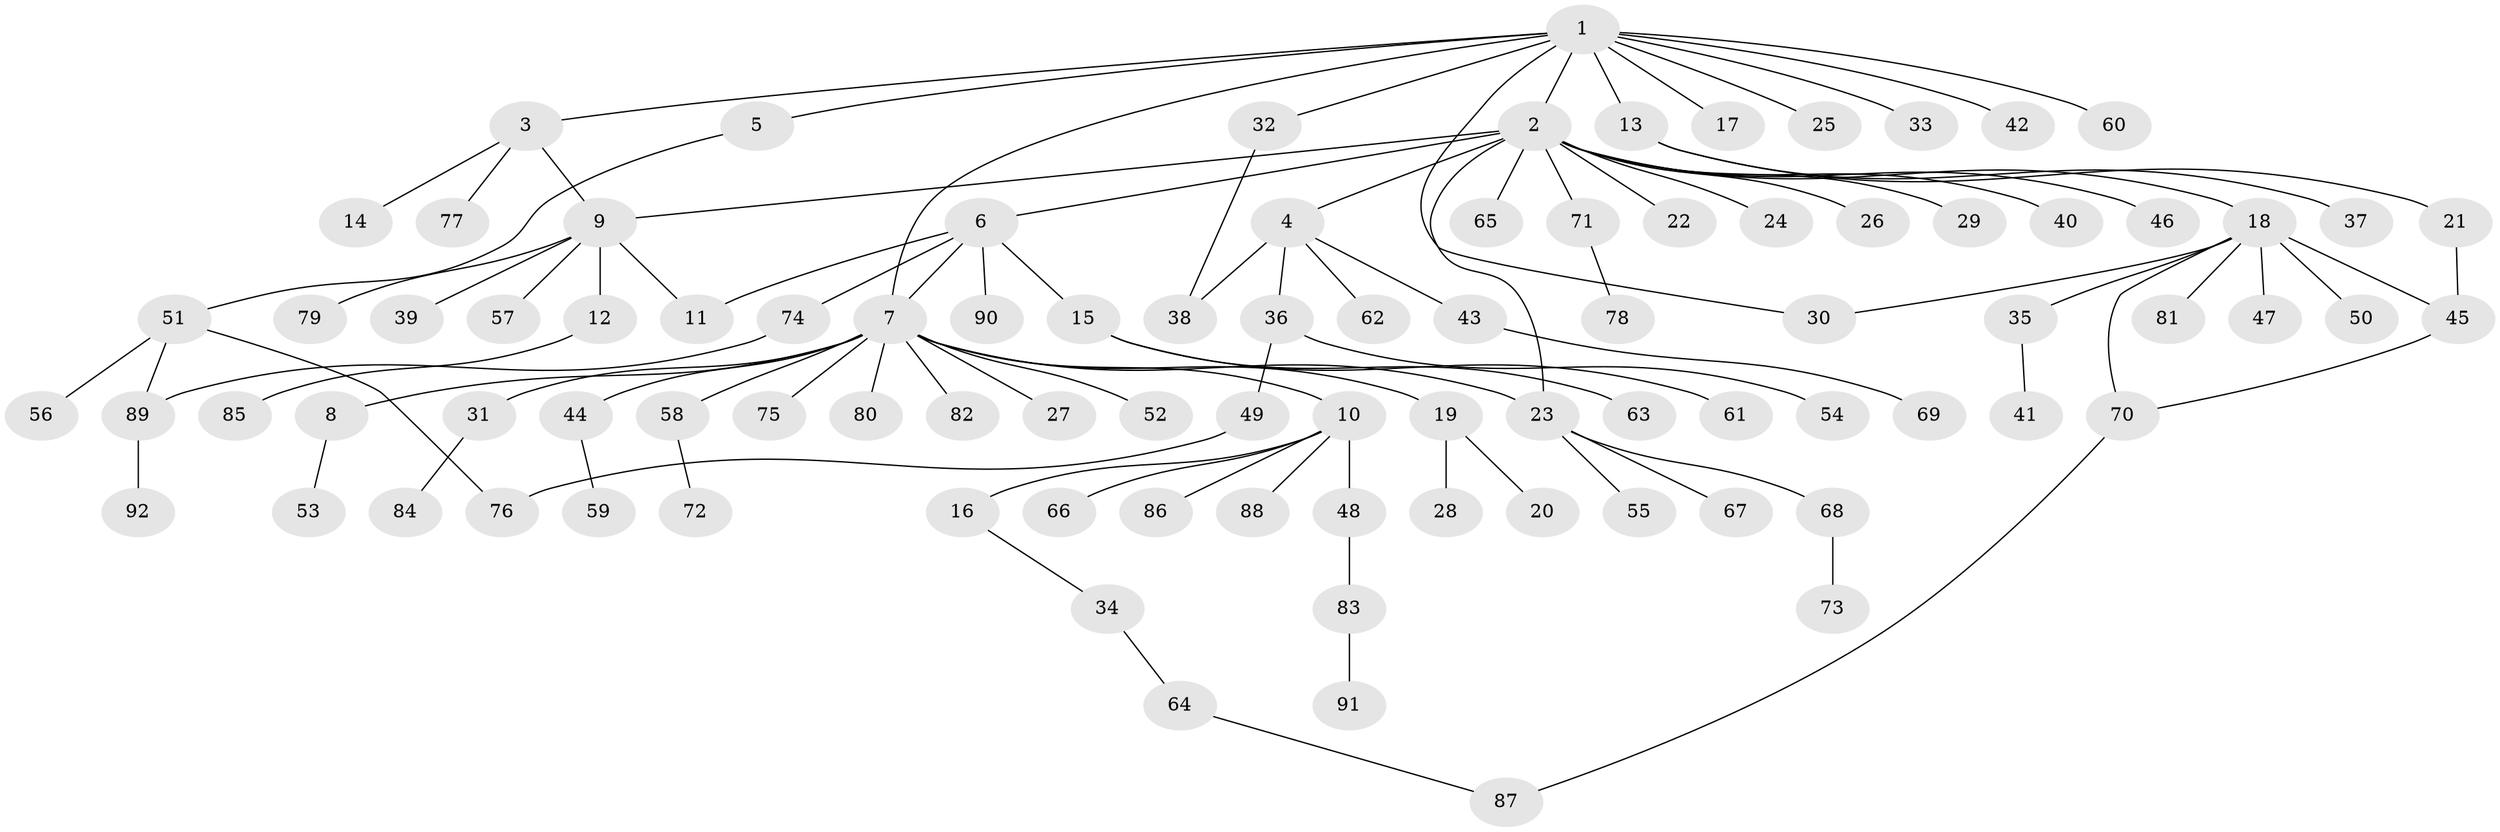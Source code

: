 // coarse degree distribution, {12: 0.014492753623188406, 19: 0.014492753623188406, 3: 0.057971014492753624, 6: 0.014492753623188406, 2: 0.21739130434782608, 5: 0.028985507246376812, 13: 0.014492753623188406, 1: 0.5942028985507246, 7: 0.014492753623188406, 4: 0.028985507246376812}
// Generated by graph-tools (version 1.1) at 2025/23/03/03/25 07:23:50]
// undirected, 92 vertices, 102 edges
graph export_dot {
graph [start="1"]
  node [color=gray90,style=filled];
  1;
  2;
  3;
  4;
  5;
  6;
  7;
  8;
  9;
  10;
  11;
  12;
  13;
  14;
  15;
  16;
  17;
  18;
  19;
  20;
  21;
  22;
  23;
  24;
  25;
  26;
  27;
  28;
  29;
  30;
  31;
  32;
  33;
  34;
  35;
  36;
  37;
  38;
  39;
  40;
  41;
  42;
  43;
  44;
  45;
  46;
  47;
  48;
  49;
  50;
  51;
  52;
  53;
  54;
  55;
  56;
  57;
  58;
  59;
  60;
  61;
  62;
  63;
  64;
  65;
  66;
  67;
  68;
  69;
  70;
  71;
  72;
  73;
  74;
  75;
  76;
  77;
  78;
  79;
  80;
  81;
  82;
  83;
  84;
  85;
  86;
  87;
  88;
  89;
  90;
  91;
  92;
  1 -- 2;
  1 -- 3;
  1 -- 5;
  1 -- 7;
  1 -- 13;
  1 -- 17;
  1 -- 25;
  1 -- 30;
  1 -- 32;
  1 -- 33;
  1 -- 42;
  1 -- 60;
  2 -- 4;
  2 -- 6;
  2 -- 9;
  2 -- 18;
  2 -- 22;
  2 -- 23;
  2 -- 24;
  2 -- 26;
  2 -- 29;
  2 -- 40;
  2 -- 46;
  2 -- 65;
  2 -- 71;
  3 -- 9;
  3 -- 14;
  3 -- 77;
  4 -- 36;
  4 -- 38;
  4 -- 43;
  4 -- 62;
  5 -- 51;
  6 -- 7;
  6 -- 11;
  6 -- 15;
  6 -- 74;
  6 -- 90;
  7 -- 8;
  7 -- 10;
  7 -- 19;
  7 -- 23;
  7 -- 27;
  7 -- 31;
  7 -- 44;
  7 -- 52;
  7 -- 58;
  7 -- 75;
  7 -- 80;
  7 -- 82;
  8 -- 53;
  9 -- 11;
  9 -- 12;
  9 -- 39;
  9 -- 57;
  9 -- 79;
  10 -- 16;
  10 -- 48;
  10 -- 66;
  10 -- 86;
  10 -- 88;
  12 -- 85;
  13 -- 21;
  13 -- 37;
  15 -- 61;
  15 -- 63;
  16 -- 34;
  18 -- 30;
  18 -- 35;
  18 -- 45;
  18 -- 47;
  18 -- 50;
  18 -- 70;
  18 -- 81;
  19 -- 20;
  19 -- 28;
  21 -- 45;
  23 -- 55;
  23 -- 67;
  23 -- 68;
  31 -- 84;
  32 -- 38;
  34 -- 64;
  35 -- 41;
  36 -- 49;
  36 -- 54;
  43 -- 69;
  44 -- 59;
  45 -- 70;
  48 -- 83;
  49 -- 76;
  51 -- 56;
  51 -- 76;
  51 -- 89;
  58 -- 72;
  64 -- 87;
  68 -- 73;
  70 -- 87;
  71 -- 78;
  74 -- 89;
  83 -- 91;
  89 -- 92;
}

